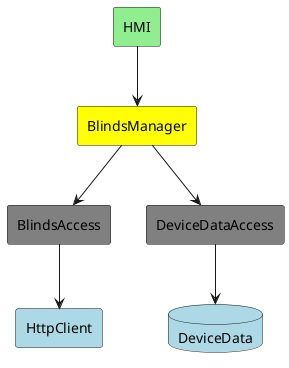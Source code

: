@startuml Chall Chain Move Blinds

skinparam ComponentStyle rectangle

[HMI] #LightGreen
[BlindsManager] #Yellow
[BlindsAccess] #Grey
[DeviceDataAccess] #Grey
[HttpClient] #LightBlue
database DeviceData #LightBlue

HMI --> BlindsManager
BlindsManager --> BlindsAccess
BlindsManager --> DeviceDataAccess
BlindsAccess --> HttpClient
DeviceDataAccess --> DeviceData

@enduml